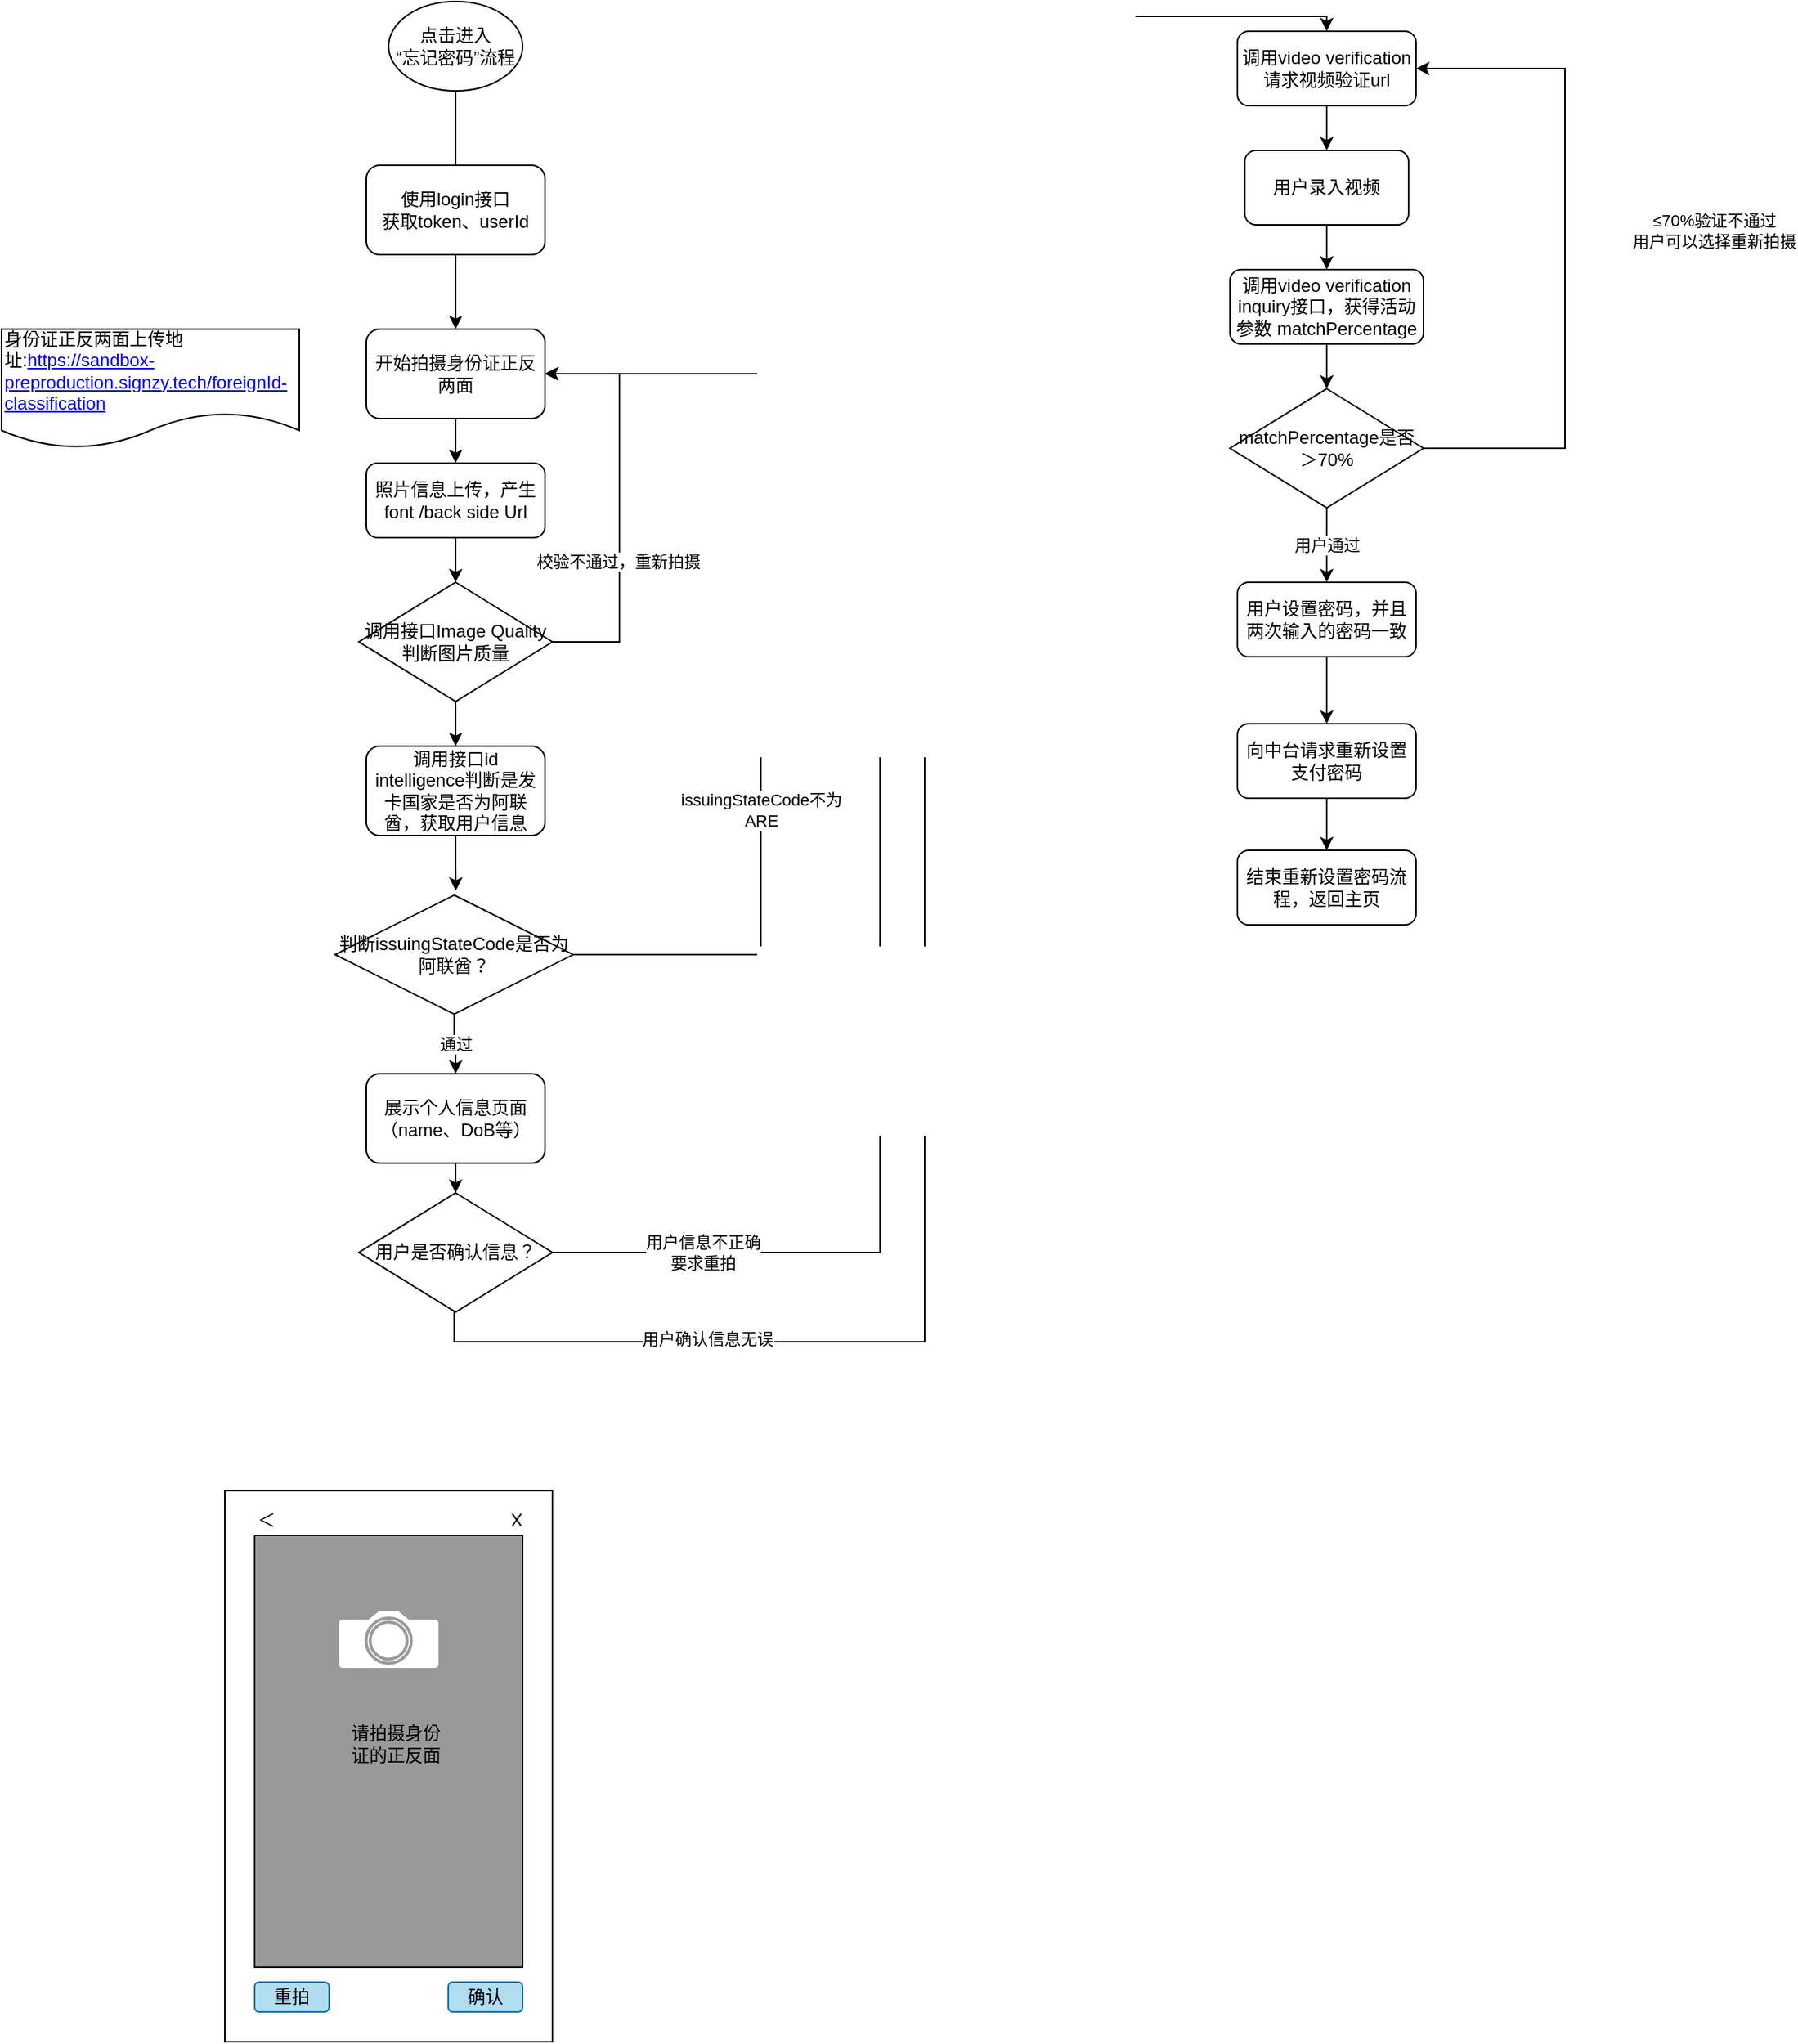 <mxfile version="14.9.3" type="github">
  <diagram id="ma7oZk1mJwbiyzSx7iWD" name="Page-1">
    <mxGraphModel dx="1685" dy="409" grid="1" gridSize="10" guides="1" tooltips="1" connect="1" arrows="1" fold="1" page="1" pageScale="1" pageWidth="827" pageHeight="1169" math="0" shadow="0">
      <root>
        <mxCell id="0" />
        <mxCell id="1" parent="0" />
        <mxCell id="8aktlB1aReq868ipJdgy-2" style="edgeStyle=orthogonalEdgeStyle;rounded=0;orthogonalLoop=1;jettySize=auto;html=1;entryX=0.5;entryY=0;entryDx=0;entryDy=0;" parent="1" source="8aktlB1aReq868ipJdgy-3" target="8aktlB1aReq868ipJdgy-11" edge="1">
          <mxGeometry relative="1" as="geometry" />
        </mxCell>
        <mxCell id="8aktlB1aReq868ipJdgy-3" value="开始拍摄身份证正反两面" style="rounded=1;whiteSpace=wrap;html=1;" parent="1" vertex="1">
          <mxGeometry x="175" y="320" width="120" height="60" as="geometry" />
        </mxCell>
        <mxCell id="8aktlB1aReq868ipJdgy-4" style="edgeStyle=orthogonalEdgeStyle;rounded=0;orthogonalLoop=1;jettySize=auto;html=1;startArrow=none;" parent="1" source="8aktlB1aReq868ipJdgy-31" target="8aktlB1aReq868ipJdgy-3" edge="1">
          <mxGeometry relative="1" as="geometry" />
        </mxCell>
        <mxCell id="8aktlB1aReq868ipJdgy-5" value="点击进入&lt;br&gt;“忘记密码”流程" style="ellipse;whiteSpace=wrap;html=1;" parent="1" vertex="1">
          <mxGeometry x="190" y="100" width="90" height="60" as="geometry" />
        </mxCell>
        <mxCell id="8aktlB1aReq868ipJdgy-6" style="edgeStyle=orthogonalEdgeStyle;rounded=0;orthogonalLoop=1;jettySize=auto;html=1;entryX=1;entryY=0.5;entryDx=0;entryDy=0;" parent="1" source="8aktlB1aReq868ipJdgy-9" target="8aktlB1aReq868ipJdgy-3" edge="1">
          <mxGeometry relative="1" as="geometry">
            <Array as="points">
              <mxPoint x="345" y="530" />
              <mxPoint x="345" y="350" />
            </Array>
          </mxGeometry>
        </mxCell>
        <mxCell id="8aktlB1aReq868ipJdgy-7" value="校验不通过，重新拍摄" style="edgeLabel;html=1;align=center;verticalAlign=middle;resizable=0;points=[];" parent="8aktlB1aReq868ipJdgy-6" vertex="1" connectable="0">
          <mxGeometry x="-0.244" y="1" relative="1" as="geometry">
            <mxPoint y="5" as="offset" />
          </mxGeometry>
        </mxCell>
        <mxCell id="8aktlB1aReq868ipJdgy-8" style="edgeStyle=orthogonalEdgeStyle;rounded=0;orthogonalLoop=1;jettySize=auto;html=1;entryX=0.5;entryY=0;entryDx=0;entryDy=0;" parent="1" source="8aktlB1aReq868ipJdgy-9" target="8aktlB1aReq868ipJdgy-13" edge="1">
          <mxGeometry relative="1" as="geometry" />
        </mxCell>
        <mxCell id="8aktlB1aReq868ipJdgy-9" value="调用接口Image Quality&lt;br&gt;判断图片质量" style="rhombus;whiteSpace=wrap;html=1;" parent="1" vertex="1">
          <mxGeometry x="170" y="490" width="130" height="80" as="geometry" />
        </mxCell>
        <mxCell id="8aktlB1aReq868ipJdgy-10" style="edgeStyle=orthogonalEdgeStyle;rounded=0;orthogonalLoop=1;jettySize=auto;html=1;entryX=0.5;entryY=0;entryDx=0;entryDy=0;" parent="1" source="8aktlB1aReq868ipJdgy-11" target="8aktlB1aReq868ipJdgy-9" edge="1">
          <mxGeometry relative="1" as="geometry" />
        </mxCell>
        <mxCell id="8aktlB1aReq868ipJdgy-11" value="照片信息上传，产生font /back side Url" style="rounded=1;whiteSpace=wrap;html=1;" parent="1" vertex="1">
          <mxGeometry x="175" y="410" width="120" height="50" as="geometry" />
        </mxCell>
        <mxCell id="8aktlB1aReq868ipJdgy-12" style="edgeStyle=orthogonalEdgeStyle;rounded=0;orthogonalLoop=1;jettySize=auto;html=1;entryX=0.507;entryY=-0.036;entryDx=0;entryDy=0;entryPerimeter=0;" parent="1" source="8aktlB1aReq868ipJdgy-13" target="8aktlB1aReq868ipJdgy-37" edge="1">
          <mxGeometry relative="1" as="geometry" />
        </mxCell>
        <mxCell id="8aktlB1aReq868ipJdgy-13" value="调用接口id intelligence判断是发卡国家是否为阿联酋，获取用户信息" style="rounded=1;whiteSpace=wrap;html=1;" parent="1" vertex="1">
          <mxGeometry x="175" y="600" width="120" height="60" as="geometry" />
        </mxCell>
        <mxCell id="8aktlB1aReq868ipJdgy-14" style="edgeStyle=orthogonalEdgeStyle;rounded=0;orthogonalLoop=1;jettySize=auto;html=1;entryX=1;entryY=0.5;entryDx=0;entryDy=0;exitX=1;exitY=0.5;exitDx=0;exitDy=0;" parent="1" source="8aktlB1aReq868ipJdgy-18" target="8aktlB1aReq868ipJdgy-3" edge="1">
          <mxGeometry relative="1" as="geometry">
            <Array as="points">
              <mxPoint x="520" y="940" />
              <mxPoint x="520" y="350" />
            </Array>
          </mxGeometry>
        </mxCell>
        <mxCell id="8aktlB1aReq868ipJdgy-15" value="用户信息不正确&lt;br&gt;要求重拍" style="edgeLabel;html=1;align=center;verticalAlign=middle;resizable=0;points=[];" parent="8aktlB1aReq868ipJdgy-14" vertex="1" connectable="0">
          <mxGeometry x="-0.858" y="2" relative="1" as="geometry">
            <mxPoint x="27" y="2" as="offset" />
          </mxGeometry>
        </mxCell>
        <mxCell id="8aktlB1aReq868ipJdgy-16" style="edgeStyle=orthogonalEdgeStyle;rounded=0;orthogonalLoop=1;jettySize=auto;html=1;entryX=0.5;entryY=0;entryDx=0;entryDy=0;" parent="1" source="8aktlB1aReq868ipJdgy-18" target="8aktlB1aReq868ipJdgy-41" edge="1">
          <mxGeometry relative="1" as="geometry">
            <Array as="points">
              <mxPoint x="234" y="1000" />
              <mxPoint x="550" y="1000" />
              <mxPoint x="550" y="110" />
              <mxPoint x="820" y="110" />
            </Array>
          </mxGeometry>
        </mxCell>
        <mxCell id="8aktlB1aReq868ipJdgy-17" value="用户确认信息无误" style="edgeLabel;html=1;align=center;verticalAlign=middle;resizable=0;points=[];" parent="8aktlB1aReq868ipJdgy-16" vertex="1" connectable="0">
          <mxGeometry x="-0.748" y="2" relative="1" as="geometry">
            <mxPoint as="offset" />
          </mxGeometry>
        </mxCell>
        <mxCell id="8aktlB1aReq868ipJdgy-18" value="用户是否确认信息？" style="rhombus;whiteSpace=wrap;html=1;" parent="1" vertex="1">
          <mxGeometry x="170" y="900" width="130" height="80" as="geometry" />
        </mxCell>
        <mxCell id="8aktlB1aReq868ipJdgy-19" value="用户通过" style="edgeStyle=orthogonalEdgeStyle;rounded=0;orthogonalLoop=1;jettySize=auto;html=1;exitX=0.5;exitY=1;exitDx=0;exitDy=0;" parent="1" source="8aktlB1aReq868ipJdgy-48" target="8aktlB1aReq868ipJdgy-22" edge="1">
          <mxGeometry relative="1" as="geometry">
            <mxPoint x="694.5" y="600" as="sourcePoint" />
          </mxGeometry>
        </mxCell>
        <mxCell id="8aktlB1aReq868ipJdgy-54" style="edgeStyle=orthogonalEdgeStyle;rounded=0;orthogonalLoop=1;jettySize=auto;html=1;entryX=0.5;entryY=0;entryDx=0;entryDy=0;" parent="1" source="8aktlB1aReq868ipJdgy-22" target="8aktlB1aReq868ipJdgy-53" edge="1">
          <mxGeometry relative="1" as="geometry" />
        </mxCell>
        <mxCell id="8aktlB1aReq868ipJdgy-22" value="用户设置密码，并且两次输入的密码一致" style="rounded=1;whiteSpace=wrap;html=1;" parent="1" vertex="1">
          <mxGeometry x="760" y="490" width="120" height="50" as="geometry" />
        </mxCell>
        <mxCell id="8aktlB1aReq868ipJdgy-31" value="使用login接口&lt;br&gt;获取token、userId" style="rounded=1;whiteSpace=wrap;html=1;" parent="1" vertex="1">
          <mxGeometry x="175" y="210" width="120" height="60" as="geometry" />
        </mxCell>
        <mxCell id="8aktlB1aReq868ipJdgy-32" value="" style="edgeStyle=orthogonalEdgeStyle;rounded=0;orthogonalLoop=1;jettySize=auto;html=1;endArrow=none;" parent="1" source="8aktlB1aReq868ipJdgy-5" target="8aktlB1aReq868ipJdgy-31" edge="1">
          <mxGeometry relative="1" as="geometry">
            <mxPoint x="250.0" y="100.0" as="sourcePoint" />
            <mxPoint x="235.0" y="320" as="targetPoint" />
          </mxGeometry>
        </mxCell>
        <mxCell id="8aktlB1aReq868ipJdgy-33" value="身份证正反两面上传地址:&lt;a href=&quot;https://sandbox-preproduction.signzy.tech/foreignId-classification&quot;&gt;https://sandbox-preproduction.signzy.tech/foreignId-classification&lt;/a&gt;" style="shape=document;whiteSpace=wrap;html=1;boundedLbl=1;align=left;" parent="1" vertex="1">
          <mxGeometry x="-70" y="320" width="200" height="80" as="geometry" />
        </mxCell>
        <mxCell id="8aktlB1aReq868ipJdgy-34" style="edgeStyle=orthogonalEdgeStyle;rounded=0;orthogonalLoop=1;jettySize=auto;html=1;entryX=1;entryY=0.5;entryDx=0;entryDy=0;exitX=1;exitY=0.5;exitDx=0;exitDy=0;" parent="1" source="8aktlB1aReq868ipJdgy-37" target="8aktlB1aReq868ipJdgy-3" edge="1">
          <mxGeometry relative="1" as="geometry">
            <Array as="points">
              <mxPoint x="440" y="740" />
              <mxPoint x="440" y="350" />
            </Array>
          </mxGeometry>
        </mxCell>
        <mxCell id="8aktlB1aReq868ipJdgy-35" value="issuingStateCode不为&lt;br&gt;ARE" style="edgeLabel;html=1;align=center;verticalAlign=middle;resizable=0;points=[];" parent="8aktlB1aReq868ipJdgy-34" vertex="1" connectable="0">
          <mxGeometry x="-0.325" relative="1" as="geometry">
            <mxPoint as="offset" />
          </mxGeometry>
        </mxCell>
        <mxCell id="8aktlB1aReq868ipJdgy-36" value="通过" style="edgeStyle=orthogonalEdgeStyle;rounded=0;orthogonalLoop=1;jettySize=auto;html=1;entryX=0.5;entryY=0;entryDx=0;entryDy=0;" parent="1" source="8aktlB1aReq868ipJdgy-37" target="8aktlB1aReq868ipJdgy-39" edge="1">
          <mxGeometry relative="1" as="geometry" />
        </mxCell>
        <mxCell id="8aktlB1aReq868ipJdgy-37" value="判断issuingStateCode是否为阿联酋？" style="rhombus;whiteSpace=wrap;html=1;align=center;" parent="1" vertex="1">
          <mxGeometry x="154" y="700" width="160" height="80" as="geometry" />
        </mxCell>
        <mxCell id="8aktlB1aReq868ipJdgy-38" style="edgeStyle=orthogonalEdgeStyle;rounded=0;orthogonalLoop=1;jettySize=auto;html=1;entryX=0.5;entryY=0;entryDx=0;entryDy=0;" parent="1" source="8aktlB1aReq868ipJdgy-39" target="8aktlB1aReq868ipJdgy-18" edge="1">
          <mxGeometry relative="1" as="geometry" />
        </mxCell>
        <mxCell id="8aktlB1aReq868ipJdgy-39" value="展示个人信息页面（name、DoB等）" style="rounded=1;whiteSpace=wrap;html=1;align=center;" parent="1" vertex="1">
          <mxGeometry x="175" y="820" width="120" height="60" as="geometry" />
        </mxCell>
        <mxCell id="8aktlB1aReq868ipJdgy-40" style="edgeStyle=orthogonalEdgeStyle;rounded=0;orthogonalLoop=1;jettySize=auto;html=1;" parent="1" source="8aktlB1aReq868ipJdgy-41" target="8aktlB1aReq868ipJdgy-43" edge="1">
          <mxGeometry relative="1" as="geometry" />
        </mxCell>
        <mxCell id="8aktlB1aReq868ipJdgy-41" value="调用video verification&lt;br&gt;请求视频验证url" style="rounded=1;whiteSpace=wrap;html=1;" parent="1" vertex="1">
          <mxGeometry x="760" y="120" width="120" height="50" as="geometry" />
        </mxCell>
        <mxCell id="8aktlB1aReq868ipJdgy-42" style="edgeStyle=orthogonalEdgeStyle;rounded=0;orthogonalLoop=1;jettySize=auto;html=1;entryX=0.5;entryY=0;entryDx=0;entryDy=0;" parent="1" source="8aktlB1aReq868ipJdgy-43" target="8aktlB1aReq868ipJdgy-45" edge="1">
          <mxGeometry relative="1" as="geometry" />
        </mxCell>
        <mxCell id="8aktlB1aReq868ipJdgy-43" value="用户录入视频" style="rounded=1;whiteSpace=wrap;html=1;align=center;" parent="1" vertex="1">
          <mxGeometry x="765" y="200" width="110" height="50" as="geometry" />
        </mxCell>
        <mxCell id="8aktlB1aReq868ipJdgy-44" style="edgeStyle=orthogonalEdgeStyle;rounded=0;orthogonalLoop=1;jettySize=auto;html=1;entryX=0.5;entryY=0;entryDx=0;entryDy=0;" parent="1" source="8aktlB1aReq868ipJdgy-45" target="8aktlB1aReq868ipJdgy-48" edge="1">
          <mxGeometry relative="1" as="geometry" />
        </mxCell>
        <mxCell id="8aktlB1aReq868ipJdgy-45" value="调用video verification inquiry接口，获得活动参数 matchPercentage" style="rounded=1;whiteSpace=wrap;html=1;align=center;" parent="1" vertex="1">
          <mxGeometry x="755" y="280" width="130" height="50" as="geometry" />
        </mxCell>
        <mxCell id="8aktlB1aReq868ipJdgy-46" style="edgeStyle=orthogonalEdgeStyle;rounded=0;orthogonalLoop=1;jettySize=auto;html=1;entryX=1;entryY=0.5;entryDx=0;entryDy=0;" parent="1" source="8aktlB1aReq868ipJdgy-48" target="8aktlB1aReq868ipJdgy-41" edge="1">
          <mxGeometry relative="1" as="geometry">
            <Array as="points">
              <mxPoint x="980" y="400" />
              <mxPoint x="980" y="145" />
            </Array>
          </mxGeometry>
        </mxCell>
        <mxCell id="8aktlB1aReq868ipJdgy-47" value="≤70%验证不通过&lt;br&gt;用户可以选择重新拍摄" style="edgeLabel;html=1;align=center;verticalAlign=middle;resizable=0;points=[];" parent="8aktlB1aReq868ipJdgy-46" vertex="1" connectable="0">
          <mxGeometry x="0.051" y="-3" relative="1" as="geometry">
            <mxPoint x="97" y="-5" as="offset" />
          </mxGeometry>
        </mxCell>
        <mxCell id="8aktlB1aReq868ipJdgy-48" value="matchPercentage是否＞70%" style="rhombus;whiteSpace=wrap;html=1;" parent="1" vertex="1">
          <mxGeometry x="755" y="360" width="130" height="80" as="geometry" />
        </mxCell>
        <mxCell id="8aktlB1aReq868ipJdgy-56" style="edgeStyle=orthogonalEdgeStyle;rounded=0;orthogonalLoop=1;jettySize=auto;html=1;" parent="1" source="8aktlB1aReq868ipJdgy-53" target="8aktlB1aReq868ipJdgy-55" edge="1">
          <mxGeometry relative="1" as="geometry" />
        </mxCell>
        <mxCell id="8aktlB1aReq868ipJdgy-53" value="向中台请求重新设置支付密码" style="rounded=1;whiteSpace=wrap;html=1;" parent="1" vertex="1">
          <mxGeometry x="760" y="585" width="120" height="50" as="geometry" />
        </mxCell>
        <mxCell id="8aktlB1aReq868ipJdgy-55" value="结束重新设置密码流程，返回主页" style="rounded=1;whiteSpace=wrap;html=1;" parent="1" vertex="1">
          <mxGeometry x="760" y="670" width="120" height="50" as="geometry" />
        </mxCell>
        <mxCell id="QiaWCLHm6xr3mOAguZ0Y-1" value="" style="rounded=0;whiteSpace=wrap;html=1;" vertex="1" parent="1">
          <mxGeometry x="80" y="1100" width="220" height="370" as="geometry" />
        </mxCell>
        <mxCell id="QiaWCLHm6xr3mOAguZ0Y-2" value="" style="rounded=0;whiteSpace=wrap;html=1;fillColor=#999999;" vertex="1" parent="1">
          <mxGeometry x="100" y="1130" width="180" height="290" as="geometry" />
        </mxCell>
        <mxCell id="QiaWCLHm6xr3mOAguZ0Y-4" value="＜" style="text;html=1;strokeColor=none;fillColor=none;align=left;verticalAlign=middle;whiteSpace=wrap;rounded=0;" vertex="1" parent="1">
          <mxGeometry x="100" y="1110" width="40" height="20" as="geometry" />
        </mxCell>
        <mxCell id="QiaWCLHm6xr3mOAguZ0Y-5" value="X" style="text;html=1;strokeColor=none;fillColor=none;align=left;verticalAlign=middle;whiteSpace=wrap;rounded=0;" vertex="1" parent="1">
          <mxGeometry x="270" y="1110" width="40" height="20" as="geometry" />
        </mxCell>
        <mxCell id="QiaWCLHm6xr3mOAguZ0Y-6" value="重拍" style="rounded=1;whiteSpace=wrap;html=1;fillColor=#b1ddf0;strokeColor=#10739e;" vertex="1" parent="1">
          <mxGeometry x="100" y="1430" width="50" height="20" as="geometry" />
        </mxCell>
        <mxCell id="QiaWCLHm6xr3mOAguZ0Y-7" value="确认" style="rounded=1;whiteSpace=wrap;html=1;fillColor=#b1ddf0;strokeColor=#10739e;" vertex="1" parent="1">
          <mxGeometry x="230" y="1430" width="50" height="20" as="geometry" />
        </mxCell>
        <mxCell id="QiaWCLHm6xr3mOAguZ0Y-8" value="" style="html=1;verticalLabelPosition=bottom;align=center;labelBackgroundColor=#ffffff;verticalAlign=top;strokeWidth=2;shadow=0;dashed=0;shape=mxgraph.ios7.icons.camera;fillColor=#FFFFFF;strokeColor=#999999;" vertex="1" parent="1">
          <mxGeometry x="155.52" y="1180" width="68.97" height="40" as="geometry" />
        </mxCell>
        <mxCell id="QiaWCLHm6xr3mOAguZ0Y-9" value="请拍摄身份证的正反面" style="text;html=1;strokeColor=none;fillColor=none;align=center;verticalAlign=middle;whiteSpace=wrap;rounded=0;" vertex="1" parent="1">
          <mxGeometry x="160" y="1260" width="70" height="20" as="geometry" />
        </mxCell>
      </root>
    </mxGraphModel>
  </diagram>
</mxfile>
